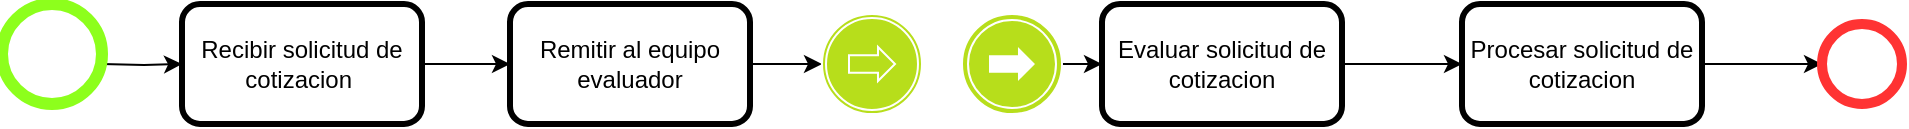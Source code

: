 <mxfile version="20.8.10" type="device"><diagram id="_oPB1Topf4VaAVUMLX2I" name="Página-1"><mxGraphModel dx="1235" dy="740" grid="1" gridSize="10" guides="1" tooltips="1" connect="1" arrows="1" fold="1" page="1" pageScale="1" pageWidth="827" pageHeight="1169" math="0" shadow="0"><root><mxCell id="0"/><mxCell id="1" parent="0"/><mxCell id="nRUIGrUwrvUCrJ1gMzZg-1" style="edgeStyle=orthogonalEdgeStyle;rounded=0;orthogonalLoop=1;jettySize=auto;html=1;exitX=1;exitY=0.5;exitDx=0;exitDy=0;exitPerimeter=0;entryX=0;entryY=0.5;entryDx=0;entryDy=0;" parent="1" target="nRUIGrUwrvUCrJ1gMzZg-3" edge="1"><mxGeometry relative="1" as="geometry"><mxPoint x="90" y="490" as="sourcePoint"/></mxGeometry></mxCell><mxCell id="5xPuGPg31s0Zn003dbT9-14" style="edgeStyle=orthogonalEdgeStyle;rounded=0;orthogonalLoop=1;jettySize=auto;html=1;exitX=1;exitY=0.5;exitDx=0;exitDy=0;entryX=0;entryY=0.5;entryDx=0;entryDy=0;" edge="1" parent="1" source="nRUIGrUwrvUCrJ1gMzZg-3" target="5xPuGPg31s0Zn003dbT9-13"><mxGeometry relative="1" as="geometry"/></mxCell><mxCell id="nRUIGrUwrvUCrJ1gMzZg-3" value="Recibir solicitud de cotizacion&amp;nbsp;" style="rounded=1;whiteSpace=wrap;html=1;strokeColor=#000000;strokeWidth=3;" parent="1" vertex="1"><mxGeometry x="130" y="460" width="120" height="60" as="geometry"/></mxCell><mxCell id="nRUIGrUwrvUCrJ1gMzZg-6" style="edgeStyle=orthogonalEdgeStyle;rounded=0;orthogonalLoop=1;jettySize=auto;html=1;entryX=0;entryY=0.5;entryDx=0;entryDy=0;entryPerimeter=0;strokeColor=#000000;" parent="1" source="nRUIGrUwrvUCrJ1gMzZg-7" target="nRUIGrUwrvUCrJ1gMzZg-8" edge="1"><mxGeometry relative="1" as="geometry"/></mxCell><mxCell id="nRUIGrUwrvUCrJ1gMzZg-7" value="Procesar solicitud de cotizacion" style="rounded=1;whiteSpace=wrap;html=1;strokeColor=#000000;strokeWidth=3;" parent="1" vertex="1"><mxGeometry x="770" y="460" width="120" height="60" as="geometry"/></mxCell><mxCell id="nRUIGrUwrvUCrJ1gMzZg-8" value="" style="points=[[0.145,0.145,0],[0.5,0,0],[0.855,0.145,0],[1,0.5,0],[0.855,0.855,0],[0.5,1,0],[0.145,0.855,0],[0,0.5,0]];shape=mxgraph.bpmn.event;html=1;verticalLabelPosition=bottom;labelBackgroundColor=#ffffff;verticalAlign=top;align=center;perimeter=ellipsePerimeter;outlineConnect=0;aspect=fixed;outline=standard;symbol=general;strokeColor=#FF3333;strokeWidth=5;" parent="1" vertex="1"><mxGeometry x="950" y="470" width="40" height="40" as="geometry"/></mxCell><mxCell id="A2Gu33JnfrxuUXHIEZEp-4" value="" style="points=[[0.145,0.145,0],[0.5,0,0],[0.855,0.145,0],[1,0.5,0],[0.855,0.855,0],[0.5,1,0],[0.145,0.855,0],[0,0.5,0]];shape=mxgraph.bpmn.event;html=1;verticalLabelPosition=bottom;labelBackgroundColor=#ffffff;verticalAlign=top;align=center;perimeter=ellipsePerimeter;outlineConnect=0;aspect=fixed;outline=end;symbol=terminate2;strokeColor=#8DFF1C;fillColor=none;strokeWidth=2;" parent="1" vertex="1"><mxGeometry x="40" y="460" width="50" height="50" as="geometry"/></mxCell><mxCell id="5xPuGPg31s0Zn003dbT9-17" style="edgeStyle=orthogonalEdgeStyle;rounded=0;orthogonalLoop=1;jettySize=auto;html=1;exitX=1;exitY=0.5;exitDx=0;exitDy=0;" edge="1" parent="1" source="5xPuGPg31s0Zn003dbT9-13" target="5xPuGPg31s0Zn003dbT9-16"><mxGeometry relative="1" as="geometry"/></mxCell><mxCell id="5xPuGPg31s0Zn003dbT9-13" value="Remitir al equipo&lt;br&gt;evaluador" style="rounded=1;whiteSpace=wrap;html=1;strokeColor=#000000;strokeWidth=3;" vertex="1" parent="1"><mxGeometry x="294" y="460" width="120" height="60" as="geometry"/></mxCell><mxCell id="5xPuGPg31s0Zn003dbT9-16" value="" style="points=[[0.145,0.145,0],[0.5,0,0],[0.855,0.145,0],[1,0.5,0],[0.855,0.855,0],[0.5,1,0],[0.145,0.855,0],[0,0.5,0]];shape=mxgraph.bpmn.event;html=1;verticalLabelPosition=bottom;labelBackgroundColor=#ffffff;verticalAlign=top;align=center;perimeter=ellipsePerimeter;outlineConnect=0;aspect=fixed;outline=catching;symbol=link;strokeColor=#FFFFFF;fillColor=#B7DE1B;" vertex="1" parent="1"><mxGeometry x="450" y="465" width="50" height="50" as="geometry"/></mxCell><mxCell id="5xPuGPg31s0Zn003dbT9-21" style="edgeStyle=orthogonalEdgeStyle;rounded=0;orthogonalLoop=1;jettySize=auto;html=1;exitX=1;exitY=0.5;exitDx=0;exitDy=0;" edge="1" parent="1" source="5xPuGPg31s0Zn003dbT9-18" target="nRUIGrUwrvUCrJ1gMzZg-7"><mxGeometry relative="1" as="geometry"/></mxCell><mxCell id="5xPuGPg31s0Zn003dbT9-18" value="Evaluar solicitud de&lt;br&gt;cotizacion" style="rounded=1;whiteSpace=wrap;html=1;strokeColor=#000000;strokeWidth=3;" vertex="1" parent="1"><mxGeometry x="590" y="460" width="120" height="60" as="geometry"/></mxCell><mxCell id="5xPuGPg31s0Zn003dbT9-20" style="edgeStyle=orthogonalEdgeStyle;rounded=0;orthogonalLoop=1;jettySize=auto;html=1;entryX=0;entryY=0.5;entryDx=0;entryDy=0;" edge="1" parent="1" source="5xPuGPg31s0Zn003dbT9-19" target="5xPuGPg31s0Zn003dbT9-18"><mxGeometry relative="1" as="geometry"/></mxCell><mxCell id="5xPuGPg31s0Zn003dbT9-19" value="" style="points=[[0.145,0.145,0],[0.5,0,0],[0.855,0.145,0],[1,0.5,0],[0.855,0.855,0],[0.5,1,0],[0.145,0.855,0],[0,0.5,0]];shape=mxgraph.bpmn.event;html=1;verticalLabelPosition=bottom;labelBackgroundColor=#ffffff;verticalAlign=top;align=center;perimeter=ellipsePerimeter;outlineConnect=0;aspect=fixed;outline=throwing;symbol=link;strokeColor=#FFFFFF;fillColor=#B7DE1B;" vertex="1" parent="1"><mxGeometry x="520" y="465" width="50" height="50" as="geometry"/></mxCell></root></mxGraphModel></diagram></mxfile>
